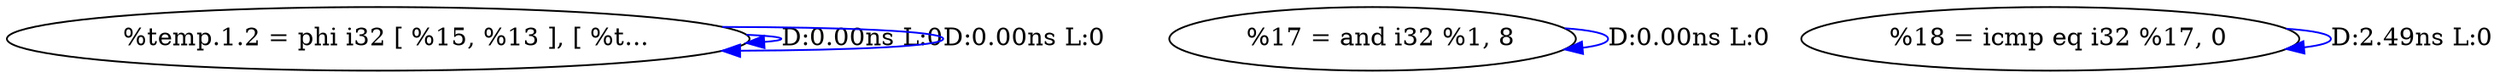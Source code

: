 digraph {
Node0x33854b0[label="  %temp.1.2 = phi i32 [ %15, %13 ], [ %t..."];
Node0x33854b0 -> Node0x33854b0[label="D:0.00ns L:0",color=blue];
Node0x33854b0 -> Node0x33854b0[label="D:0.00ns L:0",color=blue];
Node0x3385590[label="  %17 = and i32 %1, 8"];
Node0x3385590 -> Node0x3385590[label="D:0.00ns L:0",color=blue];
Node0x3385670[label="  %18 = icmp eq i32 %17, 0"];
Node0x3385670 -> Node0x3385670[label="D:2.49ns L:0",color=blue];
}
